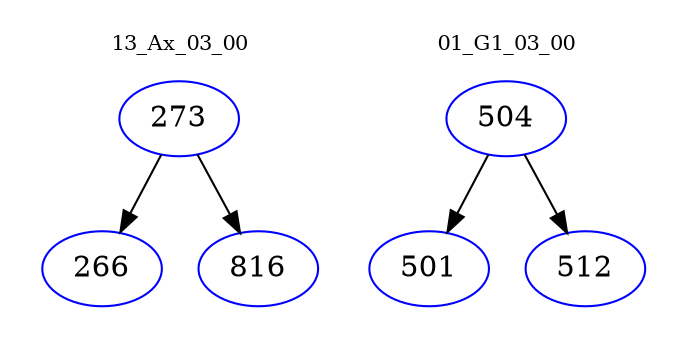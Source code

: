 digraph{
subgraph cluster_0 {
color = white
label = "13_Ax_03_00";
fontsize=10;
T0_273 [label="273", color="blue"]
T0_273 -> T0_266 [color="black"]
T0_266 [label="266", color="blue"]
T0_273 -> T0_816 [color="black"]
T0_816 [label="816", color="blue"]
}
subgraph cluster_1 {
color = white
label = "01_G1_03_00";
fontsize=10;
T1_504 [label="504", color="blue"]
T1_504 -> T1_501 [color="black"]
T1_501 [label="501", color="blue"]
T1_504 -> T1_512 [color="black"]
T1_512 [label="512", color="blue"]
}
}
